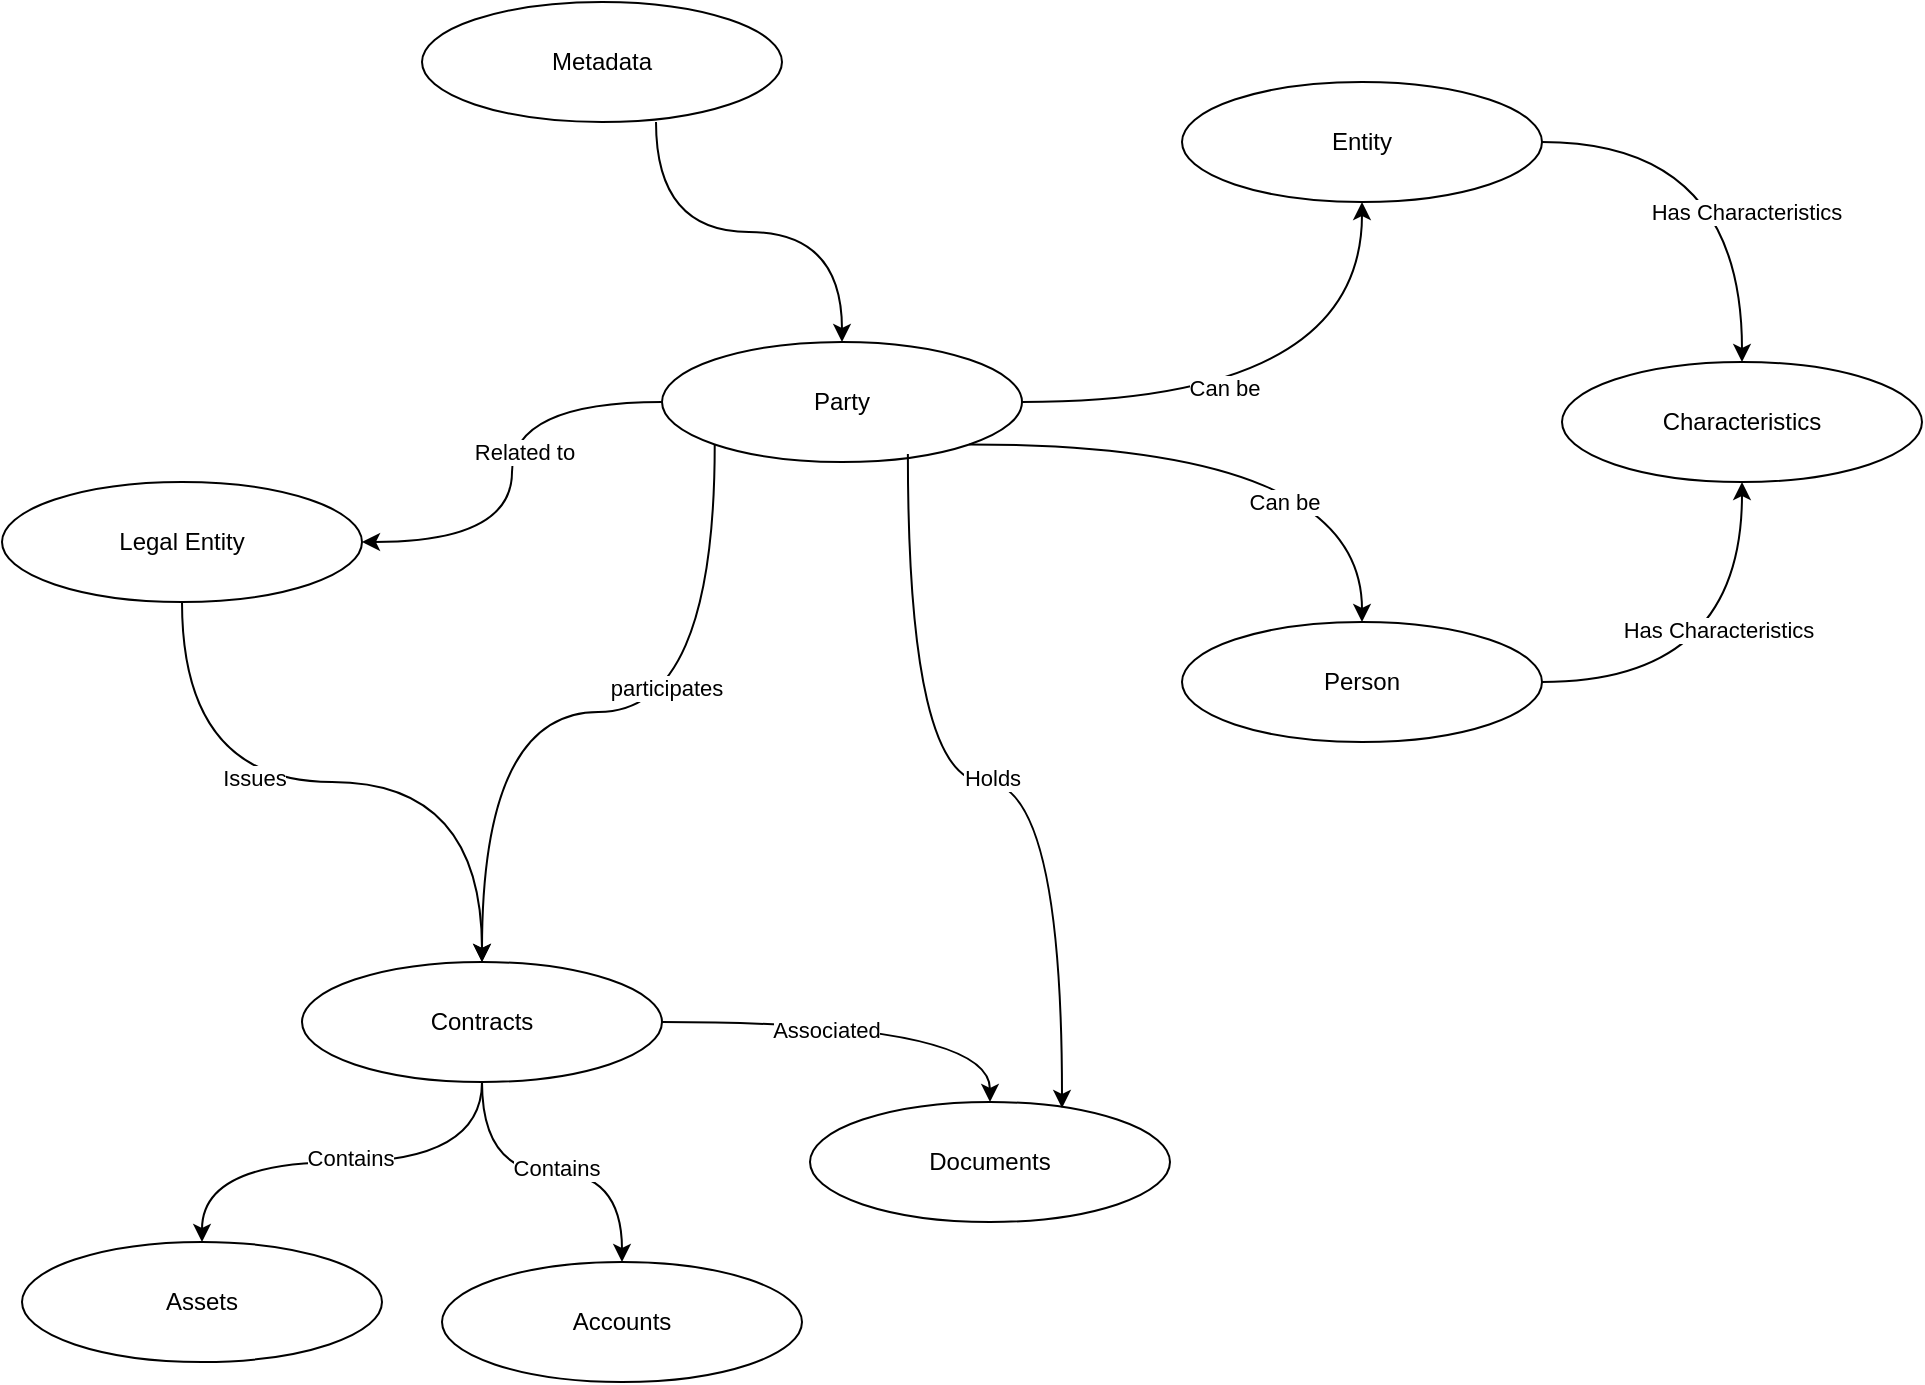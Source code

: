 <mxfile version="22.0.3" type="device">
  <diagram name="Page-1" id="joijpao1_roV__fPuoJ5">
    <mxGraphModel dx="970" dy="629" grid="1" gridSize="10" guides="1" tooltips="1" connect="1" arrows="1" fold="1" page="1" pageScale="1" pageWidth="827" pageHeight="1169" math="0" shadow="0">
      <root>
        <mxCell id="0" />
        <mxCell id="1" parent="0" />
        <mxCell id="Nu9j8f_D1wJVDgmzuwxA-1" value="Party" style="ellipse;whiteSpace=wrap;html=1;" vertex="1" parent="1">
          <mxGeometry x="340" y="190" width="180" height="60" as="geometry" />
        </mxCell>
        <mxCell id="Nu9j8f_D1wJVDgmzuwxA-2" value="Legal Entity" style="ellipse;whiteSpace=wrap;html=1;" vertex="1" parent="1">
          <mxGeometry x="10" y="260" width="180" height="60" as="geometry" />
        </mxCell>
        <mxCell id="Nu9j8f_D1wJVDgmzuwxA-3" value="" style="endArrow=classic;html=1;rounded=0;entryX=1;entryY=0.5;entryDx=0;entryDy=0;exitX=0;exitY=0.5;exitDx=0;exitDy=0;edgeStyle=orthogonalEdgeStyle;curved=1;" edge="1" parent="1" source="Nu9j8f_D1wJVDgmzuwxA-1" target="Nu9j8f_D1wJVDgmzuwxA-2">
          <mxGeometry width="50" height="50" relative="1" as="geometry">
            <mxPoint x="270" y="410" as="sourcePoint" />
            <mxPoint x="320" y="360" as="targetPoint" />
          </mxGeometry>
        </mxCell>
        <mxCell id="Nu9j8f_D1wJVDgmzuwxA-9" value="Related to" style="edgeLabel;html=1;align=center;verticalAlign=middle;resizable=0;points=[];" vertex="1" connectable="0" parent="Nu9j8f_D1wJVDgmzuwxA-3">
          <mxGeometry x="-0.091" y="6" relative="1" as="geometry">
            <mxPoint as="offset" />
          </mxGeometry>
        </mxCell>
        <mxCell id="Nu9j8f_D1wJVDgmzuwxA-4" value="Contracts" style="ellipse;whiteSpace=wrap;html=1;" vertex="1" parent="1">
          <mxGeometry x="160" y="500" width="180" height="60" as="geometry" />
        </mxCell>
        <mxCell id="Nu9j8f_D1wJVDgmzuwxA-5" value="" style="endArrow=classic;html=1;rounded=0;exitX=0;exitY=1;exitDx=0;exitDy=0;edgeStyle=orthogonalEdgeStyle;curved=1;" edge="1" parent="1" source="Nu9j8f_D1wJVDgmzuwxA-1" target="Nu9j8f_D1wJVDgmzuwxA-4">
          <mxGeometry width="50" height="50" relative="1" as="geometry">
            <mxPoint x="490" y="350" as="sourcePoint" />
            <mxPoint x="540" y="300" as="targetPoint" />
          </mxGeometry>
        </mxCell>
        <mxCell id="Nu9j8f_D1wJVDgmzuwxA-6" value="participates" style="edgeLabel;html=1;align=center;verticalAlign=middle;resizable=0;points=[];" vertex="1" connectable="0" parent="Nu9j8f_D1wJVDgmzuwxA-5">
          <mxGeometry x="-0.156" y="-12" relative="1" as="geometry">
            <mxPoint as="offset" />
          </mxGeometry>
        </mxCell>
        <mxCell id="Nu9j8f_D1wJVDgmzuwxA-7" value="" style="endArrow=classic;html=1;rounded=0;edgeStyle=orthogonalEdgeStyle;curved=1;" edge="1" parent="1" source="Nu9j8f_D1wJVDgmzuwxA-2" target="Nu9j8f_D1wJVDgmzuwxA-4">
          <mxGeometry width="50" height="50" relative="1" as="geometry">
            <mxPoint x="150" y="470" as="sourcePoint" />
            <mxPoint x="200" y="420" as="targetPoint" />
          </mxGeometry>
        </mxCell>
        <mxCell id="Nu9j8f_D1wJVDgmzuwxA-8" value="Issues" style="edgeLabel;html=1;align=center;verticalAlign=middle;resizable=0;points=[];" vertex="1" connectable="0" parent="Nu9j8f_D1wJVDgmzuwxA-7">
          <mxGeometry x="-0.235" y="2" relative="1" as="geometry">
            <mxPoint as="offset" />
          </mxGeometry>
        </mxCell>
        <mxCell id="Nu9j8f_D1wJVDgmzuwxA-10" value="Entity" style="ellipse;whiteSpace=wrap;html=1;" vertex="1" parent="1">
          <mxGeometry x="600" y="60" width="180" height="60" as="geometry" />
        </mxCell>
        <mxCell id="Nu9j8f_D1wJVDgmzuwxA-11" value="Person" style="ellipse;whiteSpace=wrap;html=1;" vertex="1" parent="1">
          <mxGeometry x="600" y="330" width="180" height="60" as="geometry" />
        </mxCell>
        <mxCell id="Nu9j8f_D1wJVDgmzuwxA-12" value="" style="endArrow=classic;html=1;rounded=0;edgeStyle=orthogonalEdgeStyle;curved=1;" edge="1" parent="1" source="Nu9j8f_D1wJVDgmzuwxA-1" target="Nu9j8f_D1wJVDgmzuwxA-10">
          <mxGeometry width="50" height="50" relative="1" as="geometry">
            <mxPoint x="450" y="140" as="sourcePoint" />
            <mxPoint x="500" y="90" as="targetPoint" />
          </mxGeometry>
        </mxCell>
        <mxCell id="Nu9j8f_D1wJVDgmzuwxA-13" value="Can be" style="edgeLabel;html=1;align=center;verticalAlign=middle;resizable=0;points=[];" vertex="1" connectable="0" parent="Nu9j8f_D1wJVDgmzuwxA-12">
          <mxGeometry x="-0.257" y="7" relative="1" as="geometry">
            <mxPoint as="offset" />
          </mxGeometry>
        </mxCell>
        <mxCell id="Nu9j8f_D1wJVDgmzuwxA-14" value="" style="endArrow=classic;html=1;rounded=0;exitX=1;exitY=1;exitDx=0;exitDy=0;edgeStyle=orthogonalEdgeStyle;curved=1;" edge="1" parent="1" source="Nu9j8f_D1wJVDgmzuwxA-1" target="Nu9j8f_D1wJVDgmzuwxA-11">
          <mxGeometry width="50" height="50" relative="1" as="geometry">
            <mxPoint x="480" y="360" as="sourcePoint" />
            <mxPoint x="530" y="310" as="targetPoint" />
          </mxGeometry>
        </mxCell>
        <mxCell id="Nu9j8f_D1wJVDgmzuwxA-15" value="Can be" style="edgeLabel;html=1;align=center;verticalAlign=middle;resizable=0;points=[];" vertex="1" connectable="0" parent="Nu9j8f_D1wJVDgmzuwxA-14">
          <mxGeometry x="0.104" y="-29" relative="1" as="geometry">
            <mxPoint as="offset" />
          </mxGeometry>
        </mxCell>
        <mxCell id="Nu9j8f_D1wJVDgmzuwxA-17" value="Characteristics" style="ellipse;whiteSpace=wrap;html=1;" vertex="1" parent="1">
          <mxGeometry x="790" y="200" width="180" height="60" as="geometry" />
        </mxCell>
        <mxCell id="Nu9j8f_D1wJVDgmzuwxA-18" value="" style="endArrow=classic;html=1;rounded=0;edgeStyle=orthogonalEdgeStyle;curved=1;" edge="1" parent="1" source="Nu9j8f_D1wJVDgmzuwxA-10" target="Nu9j8f_D1wJVDgmzuwxA-17">
          <mxGeometry width="50" height="50" relative="1" as="geometry">
            <mxPoint x="780" y="180" as="sourcePoint" />
            <mxPoint x="830" y="130" as="targetPoint" />
          </mxGeometry>
        </mxCell>
        <mxCell id="Nu9j8f_D1wJVDgmzuwxA-19" value="Has Characteristics" style="edgeLabel;html=1;align=center;verticalAlign=middle;resizable=0;points=[];" vertex="1" connectable="0" parent="Nu9j8f_D1wJVDgmzuwxA-18">
          <mxGeometry x="0.283" y="2" relative="1" as="geometry">
            <mxPoint as="offset" />
          </mxGeometry>
        </mxCell>
        <mxCell id="Nu9j8f_D1wJVDgmzuwxA-20" value="" style="endArrow=classic;html=1;rounded=0;edgeStyle=orthogonalEdgeStyle;curved=1;" edge="1" parent="1" source="Nu9j8f_D1wJVDgmzuwxA-11" target="Nu9j8f_D1wJVDgmzuwxA-17">
          <mxGeometry width="50" height="50" relative="1" as="geometry">
            <mxPoint x="760" y="310" as="sourcePoint" />
            <mxPoint x="930" y="380" as="targetPoint" />
          </mxGeometry>
        </mxCell>
        <mxCell id="Nu9j8f_D1wJVDgmzuwxA-21" value="Has Characteristics" style="edgeLabel;html=1;align=center;verticalAlign=middle;resizable=0;points=[];" vertex="1" connectable="0" parent="Nu9j8f_D1wJVDgmzuwxA-20">
          <mxGeometry x="0.283" y="2" relative="1" as="geometry">
            <mxPoint x="-10" y="2" as="offset" />
          </mxGeometry>
        </mxCell>
        <mxCell id="Nu9j8f_D1wJVDgmzuwxA-22" value="Metadata" style="ellipse;whiteSpace=wrap;html=1;" vertex="1" parent="1">
          <mxGeometry x="220" y="20" width="180" height="60" as="geometry" />
        </mxCell>
        <mxCell id="Nu9j8f_D1wJVDgmzuwxA-23" value="" style="endArrow=classic;html=1;rounded=0;exitX=0.65;exitY=1;exitDx=0;exitDy=0;exitPerimeter=0;edgeStyle=orthogonalEdgeStyle;curved=1;" edge="1" parent="1" source="Nu9j8f_D1wJVDgmzuwxA-22" target="Nu9j8f_D1wJVDgmzuwxA-1">
          <mxGeometry width="50" height="50" relative="1" as="geometry">
            <mxPoint x="440" y="170" as="sourcePoint" />
            <mxPoint x="490" y="120" as="targetPoint" />
          </mxGeometry>
        </mxCell>
        <mxCell id="Nu9j8f_D1wJVDgmzuwxA-24" value="Documents" style="ellipse;whiteSpace=wrap;html=1;" vertex="1" parent="1">
          <mxGeometry x="414" y="570" width="180" height="60" as="geometry" />
        </mxCell>
        <mxCell id="Nu9j8f_D1wJVDgmzuwxA-25" value="" style="endArrow=classic;html=1;rounded=0;edgeStyle=orthogonalEdgeStyle;curved=1;" edge="1" parent="1" source="Nu9j8f_D1wJVDgmzuwxA-4" target="Nu9j8f_D1wJVDgmzuwxA-24">
          <mxGeometry width="50" height="50" relative="1" as="geometry">
            <mxPoint x="390" y="650" as="sourcePoint" />
            <mxPoint x="440" y="600" as="targetPoint" />
          </mxGeometry>
        </mxCell>
        <mxCell id="Nu9j8f_D1wJVDgmzuwxA-26" value="Associated" style="edgeLabel;html=1;align=center;verticalAlign=middle;resizable=0;points=[];" vertex="1" connectable="0" parent="Nu9j8f_D1wJVDgmzuwxA-25">
          <mxGeometry x="-0.196" y="-4" relative="1" as="geometry">
            <mxPoint as="offset" />
          </mxGeometry>
        </mxCell>
        <mxCell id="Nu9j8f_D1wJVDgmzuwxA-27" value="" style="endArrow=classic;html=1;rounded=0;exitX=0.683;exitY=0.933;exitDx=0;exitDy=0;exitPerimeter=0;entryX=0.7;entryY=0.05;entryDx=0;entryDy=0;entryPerimeter=0;edgeStyle=orthogonalEdgeStyle;curved=1;" edge="1" parent="1" source="Nu9j8f_D1wJVDgmzuwxA-1" target="Nu9j8f_D1wJVDgmzuwxA-24">
          <mxGeometry width="50" height="50" relative="1" as="geometry">
            <mxPoint x="530" y="450" as="sourcePoint" />
            <mxPoint x="580" y="400" as="targetPoint" />
          </mxGeometry>
        </mxCell>
        <mxCell id="Nu9j8f_D1wJVDgmzuwxA-28" value="Holds" style="edgeLabel;html=1;align=center;verticalAlign=middle;resizable=0;points=[];" vertex="1" connectable="0" parent="Nu9j8f_D1wJVDgmzuwxA-27">
          <mxGeometry x="0.02" y="2" relative="1" as="geometry">
            <mxPoint as="offset" />
          </mxGeometry>
        </mxCell>
        <mxCell id="Nu9j8f_D1wJVDgmzuwxA-30" value="Assets" style="ellipse;whiteSpace=wrap;html=1;" vertex="1" parent="1">
          <mxGeometry x="20" y="640" width="180" height="60" as="geometry" />
        </mxCell>
        <mxCell id="Nu9j8f_D1wJVDgmzuwxA-31" value="Accounts" style="ellipse;whiteSpace=wrap;html=1;" vertex="1" parent="1">
          <mxGeometry x="230" y="650" width="180" height="60" as="geometry" />
        </mxCell>
        <mxCell id="Nu9j8f_D1wJVDgmzuwxA-32" value="" style="endArrow=classic;html=1;rounded=0;edgeStyle=orthogonalEdgeStyle;curved=1;" edge="1" parent="1" source="Nu9j8f_D1wJVDgmzuwxA-4" target="Nu9j8f_D1wJVDgmzuwxA-31">
          <mxGeometry width="50" height="50" relative="1" as="geometry">
            <mxPoint x="140" y="620" as="sourcePoint" />
            <mxPoint x="190" y="570" as="targetPoint" />
          </mxGeometry>
        </mxCell>
        <mxCell id="Nu9j8f_D1wJVDgmzuwxA-33" value="Contains" style="edgeLabel;html=1;align=center;verticalAlign=middle;resizable=0;points=[];" vertex="1" connectable="0" parent="Nu9j8f_D1wJVDgmzuwxA-32">
          <mxGeometry x="0.025" y="2" relative="1" as="geometry">
            <mxPoint as="offset" />
          </mxGeometry>
        </mxCell>
        <mxCell id="Nu9j8f_D1wJVDgmzuwxA-34" value="" style="endArrow=classic;html=1;rounded=0;edgeStyle=orthogonalEdgeStyle;curved=1;" edge="1" parent="1" source="Nu9j8f_D1wJVDgmzuwxA-4" target="Nu9j8f_D1wJVDgmzuwxA-30">
          <mxGeometry width="50" height="50" relative="1" as="geometry">
            <mxPoint x="120" y="500" as="sourcePoint" />
            <mxPoint x="-20" y="640" as="targetPoint" />
          </mxGeometry>
        </mxCell>
        <mxCell id="Nu9j8f_D1wJVDgmzuwxA-35" value="Contains" style="edgeLabel;html=1;align=center;verticalAlign=middle;resizable=0;points=[];" vertex="1" connectable="0" parent="Nu9j8f_D1wJVDgmzuwxA-34">
          <mxGeometry x="-0.036" y="-2" relative="1" as="geometry">
            <mxPoint as="offset" />
          </mxGeometry>
        </mxCell>
      </root>
    </mxGraphModel>
  </diagram>
</mxfile>
